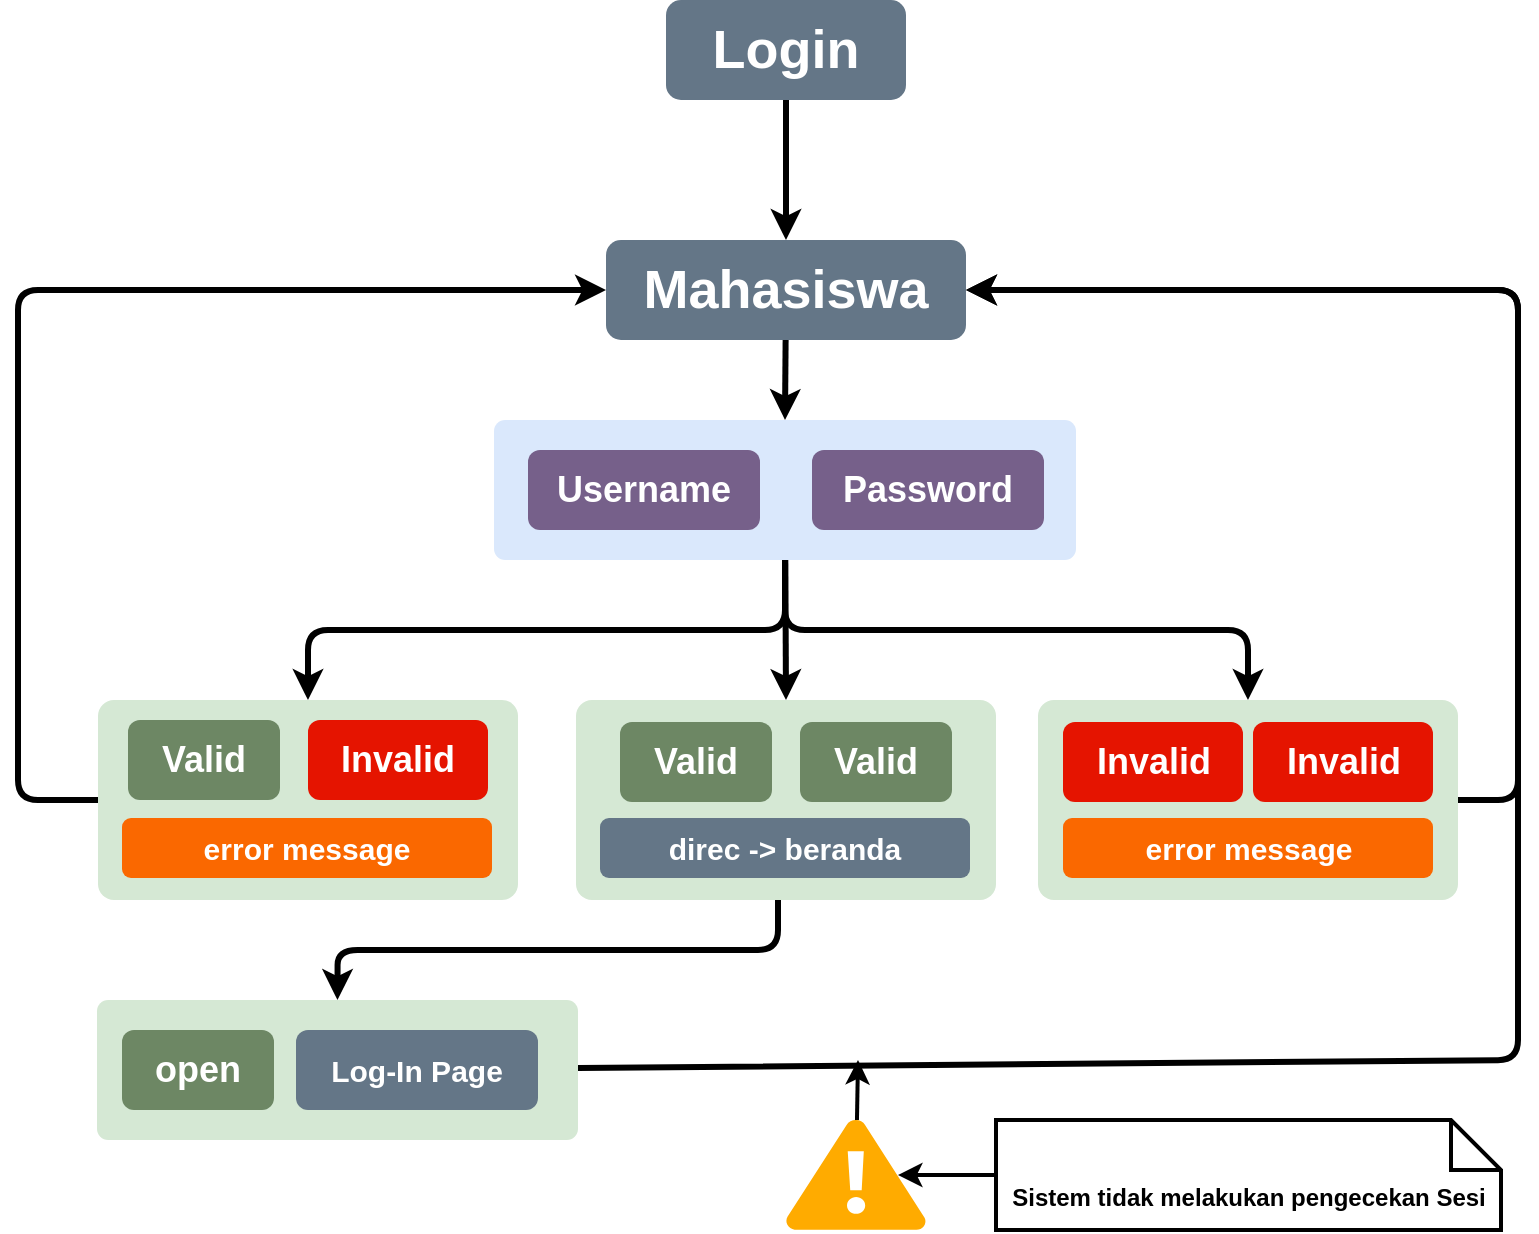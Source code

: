<mxfile>
    <diagram id="xS9V1ank_Ieme4rnYVJO" name="Page-1">
        <mxGraphModel dx="1284" dy="515" grid="1" gridSize="10" guides="1" tooltips="1" connect="1" arrows="1" fold="1" page="1" pageScale="1" pageWidth="827" pageHeight="1169" math="0" shadow="0">
            <root>
                <mxCell id="0"/>
                <mxCell id="1" parent="0"/>
                <mxCell id="33" style="edgeStyle=none;html=1;entryX=0.5;entryY=0;entryDx=0;entryDy=0;strokeWidth=3;" parent="1" source="31" target="16" edge="1">
                    <mxGeometry relative="1" as="geometry"/>
                </mxCell>
                <mxCell id="34" style="edgeStyle=orthogonalEdgeStyle;html=1;entryX=0.5;entryY=0;entryDx=0;entryDy=0;strokeWidth=3;" parent="1" source="31" target="22" edge="1">
                    <mxGeometry relative="1" as="geometry"/>
                </mxCell>
                <mxCell id="35" style="edgeStyle=orthogonalEdgeStyle;html=1;entryX=0.5;entryY=0;entryDx=0;entryDy=0;strokeWidth=3;" parent="1" source="31" target="25" edge="1">
                    <mxGeometry relative="1" as="geometry"/>
                </mxCell>
                <mxCell id="31" value="" style="rounded=1;whiteSpace=wrap;html=1;fillColor=#dae8fc;strokeColor=none;arcSize=8;" parent="1" vertex="1">
                    <mxGeometry x="268" y="330" width="291" height="70" as="geometry"/>
                </mxCell>
                <mxCell id="7" style="edgeStyle=none;html=1;entryX=0.5;entryY=0;entryDx=0;entryDy=0;strokeWidth=3;" parent="1" source="3" target="4" edge="1">
                    <mxGeometry relative="1" as="geometry"/>
                </mxCell>
                <mxCell id="3" value="&lt;b&gt;&lt;font style=&quot;font-size: 27px; color: rgb(255, 255, 255);&quot;&gt;Login&lt;/font&gt;&lt;/b&gt;" style="rounded=1;whiteSpace=wrap;html=1;strokeWidth=1;fillColor=#647687;strokeColor=none;fontColor=#ffffff;" parent="1" vertex="1">
                    <mxGeometry x="354" y="120" width="120" height="50" as="geometry"/>
                </mxCell>
                <mxCell id="32" style="edgeStyle=none;html=1;entryX=0.5;entryY=0;entryDx=0;entryDy=0;strokeWidth=3;" parent="1" source="4" target="31" edge="1">
                    <mxGeometry relative="1" as="geometry"/>
                </mxCell>
                <mxCell id="4" value="&lt;b&gt;&lt;font style=&quot;font-size: 27px; color: rgb(255, 255, 255);&quot;&gt;Mahasiswa&lt;/font&gt;&lt;/b&gt;" style="rounded=1;whiteSpace=wrap;html=1;strokeWidth=1;fillColor=#647687;strokeColor=none;fontColor=#ffffff;" parent="1" vertex="1">
                    <mxGeometry x="324" y="240" width="180" height="50" as="geometry"/>
                </mxCell>
                <mxCell id="11" value="&lt;b&gt;&lt;font style=&quot;color: rgb(255, 255, 255);&quot;&gt;Username&lt;/font&gt;&lt;/b&gt;" style="rounded=1;whiteSpace=wrap;html=1;strokeWidth=1;fillColor=#76608a;strokeColor=none;fontColor=#ffffff;fontSize=18;" parent="1" vertex="1">
                    <mxGeometry x="285" y="345" width="116" height="40" as="geometry"/>
                </mxCell>
                <mxCell id="13" value="&lt;b&gt;&lt;font style=&quot;color: rgb(255, 255, 255);&quot;&gt;Password&lt;/font&gt;&lt;/b&gt;" style="rounded=1;whiteSpace=wrap;html=1;strokeWidth=1;fillColor=#76608a;strokeColor=none;fontColor=#ffffff;fontSize=18;" parent="1" vertex="1">
                    <mxGeometry x="427" y="345" width="116" height="40" as="geometry"/>
                </mxCell>
                <mxCell id="47" style="edgeStyle=orthogonalEdgeStyle;html=1;entryX=0.5;entryY=0;entryDx=0;entryDy=0;strokeWidth=3;" parent="1" source="16" target="43" edge="1">
                    <mxGeometry relative="1" as="geometry">
                        <Array as="points">
                            <mxPoint x="410" y="595"/>
                            <mxPoint x="190" y="595"/>
                        </Array>
                    </mxGeometry>
                </mxCell>
                <mxCell id="16" value="" style="rounded=1;whiteSpace=wrap;html=1;fillColor=#d5e8d4;strokeColor=none;arcSize=8;" parent="1" vertex="1">
                    <mxGeometry x="309" y="470" width="210" height="100" as="geometry"/>
                </mxCell>
                <mxCell id="17" value="&lt;b&gt;&lt;font style=&quot;color: rgb(255, 255, 255);&quot;&gt;Valid&lt;/font&gt;&lt;/b&gt;" style="rounded=1;whiteSpace=wrap;html=1;strokeWidth=1;fillColor=#6d8764;strokeColor=none;fontColor=#ffffff;fontSize=18;" parent="1" vertex="1">
                    <mxGeometry x="331" y="481" width="76" height="40" as="geometry"/>
                </mxCell>
                <mxCell id="41" style="edgeStyle=none;html=1;entryX=0;entryY=0.5;entryDx=0;entryDy=0;strokeWidth=3;" parent="1" source="22" target="4" edge="1">
                    <mxGeometry relative="1" as="geometry">
                        <Array as="points">
                            <mxPoint x="30" y="520"/>
                            <mxPoint x="30" y="265"/>
                        </Array>
                    </mxGeometry>
                </mxCell>
                <mxCell id="22" value="" style="rounded=1;whiteSpace=wrap;html=1;fillColor=#d5e8d4;strokeColor=none;arcSize=8;" parent="1" vertex="1">
                    <mxGeometry x="70" y="470" width="210" height="100" as="geometry"/>
                </mxCell>
                <mxCell id="23" value="&lt;b&gt;&lt;font style=&quot;color: rgb(255, 255, 255);&quot;&gt;Valid&lt;/font&gt;&lt;/b&gt;" style="rounded=1;whiteSpace=wrap;html=1;strokeWidth=1;fillColor=#6d8764;strokeColor=none;fontColor=#ffffff;fontSize=18;" parent="1" vertex="1">
                    <mxGeometry x="85" y="480" width="76" height="40" as="geometry"/>
                </mxCell>
                <mxCell id="24" value="&lt;b&gt;&lt;font style=&quot;color: rgb(255, 255, 255);&quot;&gt;Invalid&lt;/font&gt;&lt;/b&gt;" style="rounded=1;whiteSpace=wrap;html=1;strokeWidth=1;fillColor=#e51400;strokeColor=none;fontColor=#ffffff;fontSize=18;" parent="1" vertex="1">
                    <mxGeometry x="175" y="480" width="90" height="40" as="geometry"/>
                </mxCell>
                <mxCell id="40" style="edgeStyle=none;html=1;entryX=1;entryY=0.5;entryDx=0;entryDy=0;strokeWidth=3;" parent="1" source="25" target="4" edge="1">
                    <mxGeometry relative="1" as="geometry">
                        <Array as="points">
                            <mxPoint x="780" y="520"/>
                            <mxPoint x="780" y="265"/>
                        </Array>
                    </mxGeometry>
                </mxCell>
                <mxCell id="25" value="" style="rounded=1;whiteSpace=wrap;html=1;fillColor=#d5e8d4;strokeColor=none;arcSize=8;" parent="1" vertex="1">
                    <mxGeometry x="540" y="470" width="210" height="100" as="geometry"/>
                </mxCell>
                <mxCell id="27" value="&lt;b&gt;&lt;font style=&quot;color: rgb(255, 255, 255);&quot;&gt;Invalid&lt;/font&gt;&lt;/b&gt;" style="rounded=1;whiteSpace=wrap;html=1;strokeWidth=1;fillColor=#e51400;strokeColor=none;fontColor=#ffffff;fontSize=18;" parent="1" vertex="1">
                    <mxGeometry x="647.5" y="481" width="90" height="40" as="geometry"/>
                </mxCell>
                <mxCell id="28" value="&lt;b&gt;&lt;font style=&quot;color: rgb(255, 255, 255);&quot;&gt;Valid&lt;/font&gt;&lt;/b&gt;" style="rounded=1;whiteSpace=wrap;html=1;strokeWidth=1;fillColor=#6d8764;strokeColor=none;fontColor=#ffffff;fontSize=18;" parent="1" vertex="1">
                    <mxGeometry x="421" y="481" width="76" height="40" as="geometry"/>
                </mxCell>
                <mxCell id="29" value="&lt;b&gt;&lt;font style=&quot;color: rgb(255, 255, 255);&quot;&gt;Invalid&lt;/font&gt;&lt;/b&gt;" style="rounded=1;whiteSpace=wrap;html=1;strokeWidth=1;fillColor=#e51400;strokeColor=none;fontColor=#ffffff;fontSize=18;" parent="1" vertex="1">
                    <mxGeometry x="552.5" y="481" width="90" height="40" as="geometry"/>
                </mxCell>
                <mxCell id="36" value="&lt;b&gt;&lt;font style=&quot;color: rgb(255, 255, 255);&quot;&gt;error message&lt;/font&gt;&lt;/b&gt;" style="rounded=1;whiteSpace=wrap;html=1;strokeWidth=1;fillColor=#fa6800;strokeColor=none;fontColor=#000000;fontSize=15;" parent="1" vertex="1">
                    <mxGeometry x="82" y="529" width="185" height="30" as="geometry"/>
                </mxCell>
                <mxCell id="37" value="&lt;b&gt;&lt;font style=&quot;color: rgb(255, 255, 255);&quot;&gt;error message&lt;/font&gt;&lt;/b&gt;" style="rounded=1;whiteSpace=wrap;html=1;strokeWidth=1;fillColor=#fa6800;strokeColor=none;fontColor=#000000;fontSize=15;" parent="1" vertex="1">
                    <mxGeometry x="552.5" y="529" width="185" height="30" as="geometry"/>
                </mxCell>
                <mxCell id="39" value="&lt;b&gt;&lt;font style=&quot;color: rgb(255, 255, 255);&quot;&gt;direc -&amp;gt; beranda&lt;/font&gt;&lt;/b&gt;" style="rounded=1;whiteSpace=wrap;html=1;strokeWidth=1;fillColor=#647687;strokeColor=none;fontColor=#ffffff;fontSize=15;" parent="1" vertex="1">
                    <mxGeometry x="321" y="529" width="185" height="30" as="geometry"/>
                </mxCell>
                <mxCell id="48" style="edgeStyle=none;html=1;entryX=1;entryY=0.5;entryDx=0;entryDy=0;strokeWidth=3;" parent="1" source="43" target="4" edge="1">
                    <mxGeometry relative="1" as="geometry">
                        <Array as="points">
                            <mxPoint x="780" y="650"/>
                            <mxPoint x="780" y="265"/>
                        </Array>
                    </mxGeometry>
                </mxCell>
                <mxCell id="43" value="" style="rounded=1;whiteSpace=wrap;html=1;fillColor=#d5e8d4;strokeColor=none;arcSize=8;" parent="1" vertex="1">
                    <mxGeometry x="69.5" y="620" width="240.5" height="70" as="geometry"/>
                </mxCell>
                <mxCell id="45" value="&lt;b&gt;&lt;font style=&quot;color: rgb(255, 255, 255);&quot;&gt;open&lt;/font&gt;&lt;/b&gt;" style="rounded=1;whiteSpace=wrap;html=1;strokeWidth=1;fillColor=#6d8764;strokeColor=none;fontColor=#ffffff;fontSize=18;" parent="1" vertex="1">
                    <mxGeometry x="82" y="635" width="76" height="40" as="geometry"/>
                </mxCell>
                <mxCell id="46" value="&lt;b&gt;&lt;font style=&quot;color: rgb(255, 255, 255);&quot;&gt;Log-In Page&lt;/font&gt;&lt;/b&gt;" style="rounded=1;whiteSpace=wrap;html=1;strokeWidth=1;fillColor=#647687;strokeColor=none;fontColor=#ffffff;fontSize=15;" parent="1" vertex="1">
                    <mxGeometry x="169" y="635" width="121" height="40" as="geometry"/>
                </mxCell>
                <mxCell id="66" value="" style="edgeStyle=none;html=1;strokeWidth=2;" parent="1" source="63" edge="1">
                    <mxGeometry relative="1" as="geometry">
                        <mxPoint x="450" y="650" as="targetPoint"/>
                    </mxGeometry>
                </mxCell>
                <mxCell id="63" value="" style="shape=mxgraph.azure.azure_alert;fillColor=#FFAB00;strokeColor=none;fontColor=#172B4C;fontSize=18;fontStyle=1;labelPosition=right;verticalLabelPosition=middle;align=left;verticalAlign=middle;html=1;spacingLeft=5;sketch=0;hachureGap=4;pointerEvents=0;fontFamily=Architects Daughter;fontSource=https%3A%2F%2Ffonts.googleapis.com%2Fcss%3Ffamily%3DArchitects%2BDaughter;" parent="1" vertex="1">
                    <mxGeometry x="414" y="680" width="70" height="55" as="geometry"/>
                </mxCell>
                <mxCell id="64" value="Sistem tidak melakukan pengecekan Sesi" style="shape=note2;boundedLbl=1;whiteSpace=wrap;html=1;size=25;verticalAlign=top;align=center;strokeWidth=2;fontStyle=1" parent="1" vertex="1">
                    <mxGeometry x="519" y="680" width="252.5" height="55" as="geometry"/>
                </mxCell>
                <mxCell id="65" style="edgeStyle=none;html=1;entryX=0.8;entryY=0.5;entryDx=0;entryDy=0;entryPerimeter=0;strokeWidth=2;" parent="1" source="64" target="63" edge="1">
                    <mxGeometry relative="1" as="geometry"/>
                </mxCell>
            </root>
        </mxGraphModel>
    </diagram>
</mxfile>